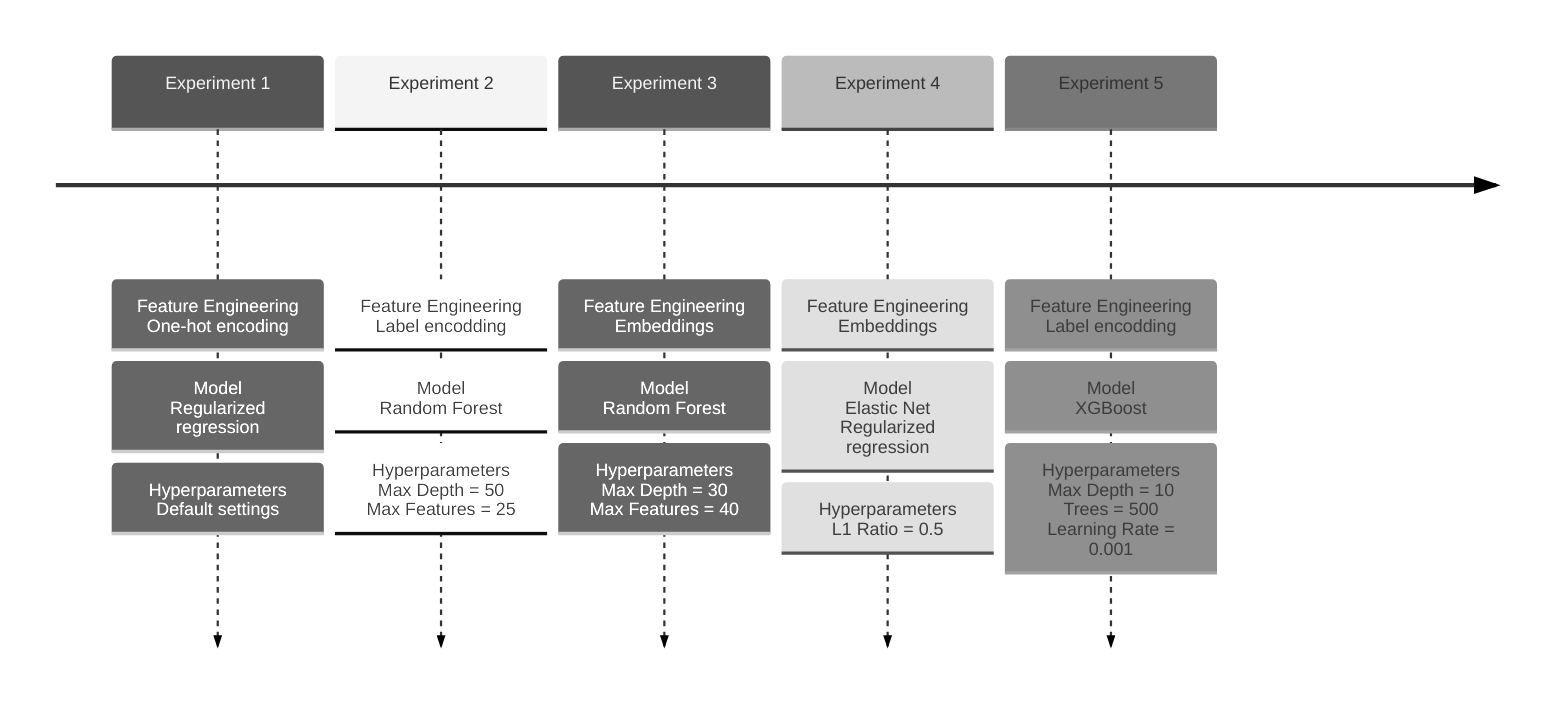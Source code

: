 %%{init: {'theme': 'neutral'}}%%
timeline
    Experiment 1 : Feature Engineering<br>One-hot encoding
                 : Model<br>Regularized regression
                 : Hyperparameters<br>Default settings
    Experiment 2 : Feature Engineering<br>Label encodding
                 : Model<br>Random Forest
                 : Hyperparameters<br>Max Depth = 50<br>Max Features = 25
    Experiment 3 : Feature Engineering<br>Embeddings
                 : Model<br>Random Forest
                 : Hyperparameters<br>Max Depth = 30<br>Max Features = 40
    Experiment 4 : Feature Engineering<br>Embeddings
                 : Model<br>Elastic Net Regularized regression
                 : Hyperparameters<br>L1 Ratio = 0.5
    Experiment 5 : Feature Engineering<br>Label encodding
                 : Model<br>XGBoost
                 : Hyperparameters<br>Max Depth = 10<br>Trees = 500<br>Learning Rate = 0.001